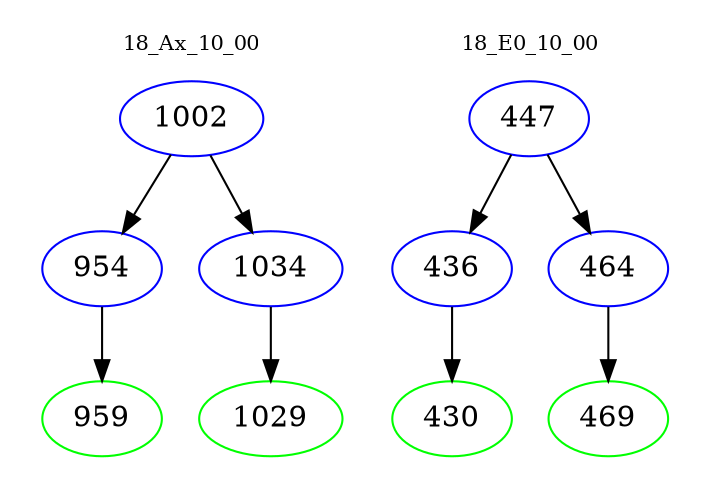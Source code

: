 digraph{
subgraph cluster_0 {
color = white
label = "18_Ax_10_00";
fontsize=10;
T0_1002 [label="1002", color="blue"]
T0_1002 -> T0_954 [color="black"]
T0_954 [label="954", color="blue"]
T0_954 -> T0_959 [color="black"]
T0_959 [label="959", color="green"]
T0_1002 -> T0_1034 [color="black"]
T0_1034 [label="1034", color="blue"]
T0_1034 -> T0_1029 [color="black"]
T0_1029 [label="1029", color="green"]
}
subgraph cluster_1 {
color = white
label = "18_E0_10_00";
fontsize=10;
T1_447 [label="447", color="blue"]
T1_447 -> T1_436 [color="black"]
T1_436 [label="436", color="blue"]
T1_436 -> T1_430 [color="black"]
T1_430 [label="430", color="green"]
T1_447 -> T1_464 [color="black"]
T1_464 [label="464", color="blue"]
T1_464 -> T1_469 [color="black"]
T1_469 [label="469", color="green"]
}
}
